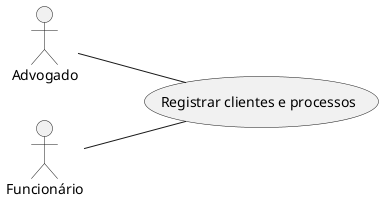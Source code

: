 @startuml
left to right direction

actor "Advogado" as Advogado
actor "Funcionário" as Funcionario

usecase "Registrar clientes e processos" as UC6

Advogado -- UC6
Funcionario -- UC6

@enduml
